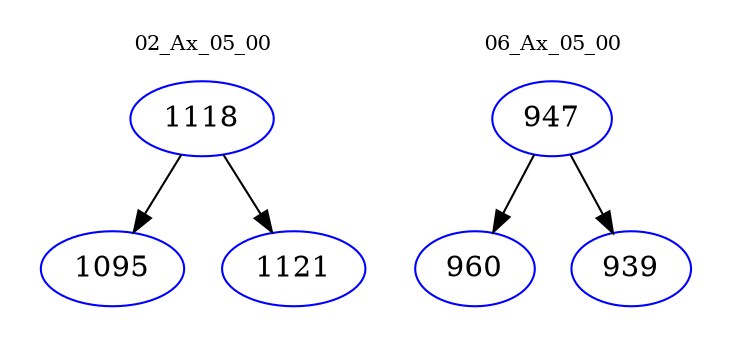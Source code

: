 digraph{
subgraph cluster_0 {
color = white
label = "02_Ax_05_00";
fontsize=10;
T0_1118 [label="1118", color="blue"]
T0_1118 -> T0_1095 [color="black"]
T0_1095 [label="1095", color="blue"]
T0_1118 -> T0_1121 [color="black"]
T0_1121 [label="1121", color="blue"]
}
subgraph cluster_1 {
color = white
label = "06_Ax_05_00";
fontsize=10;
T1_947 [label="947", color="blue"]
T1_947 -> T1_960 [color="black"]
T1_960 [label="960", color="blue"]
T1_947 -> T1_939 [color="black"]
T1_939 [label="939", color="blue"]
}
}
